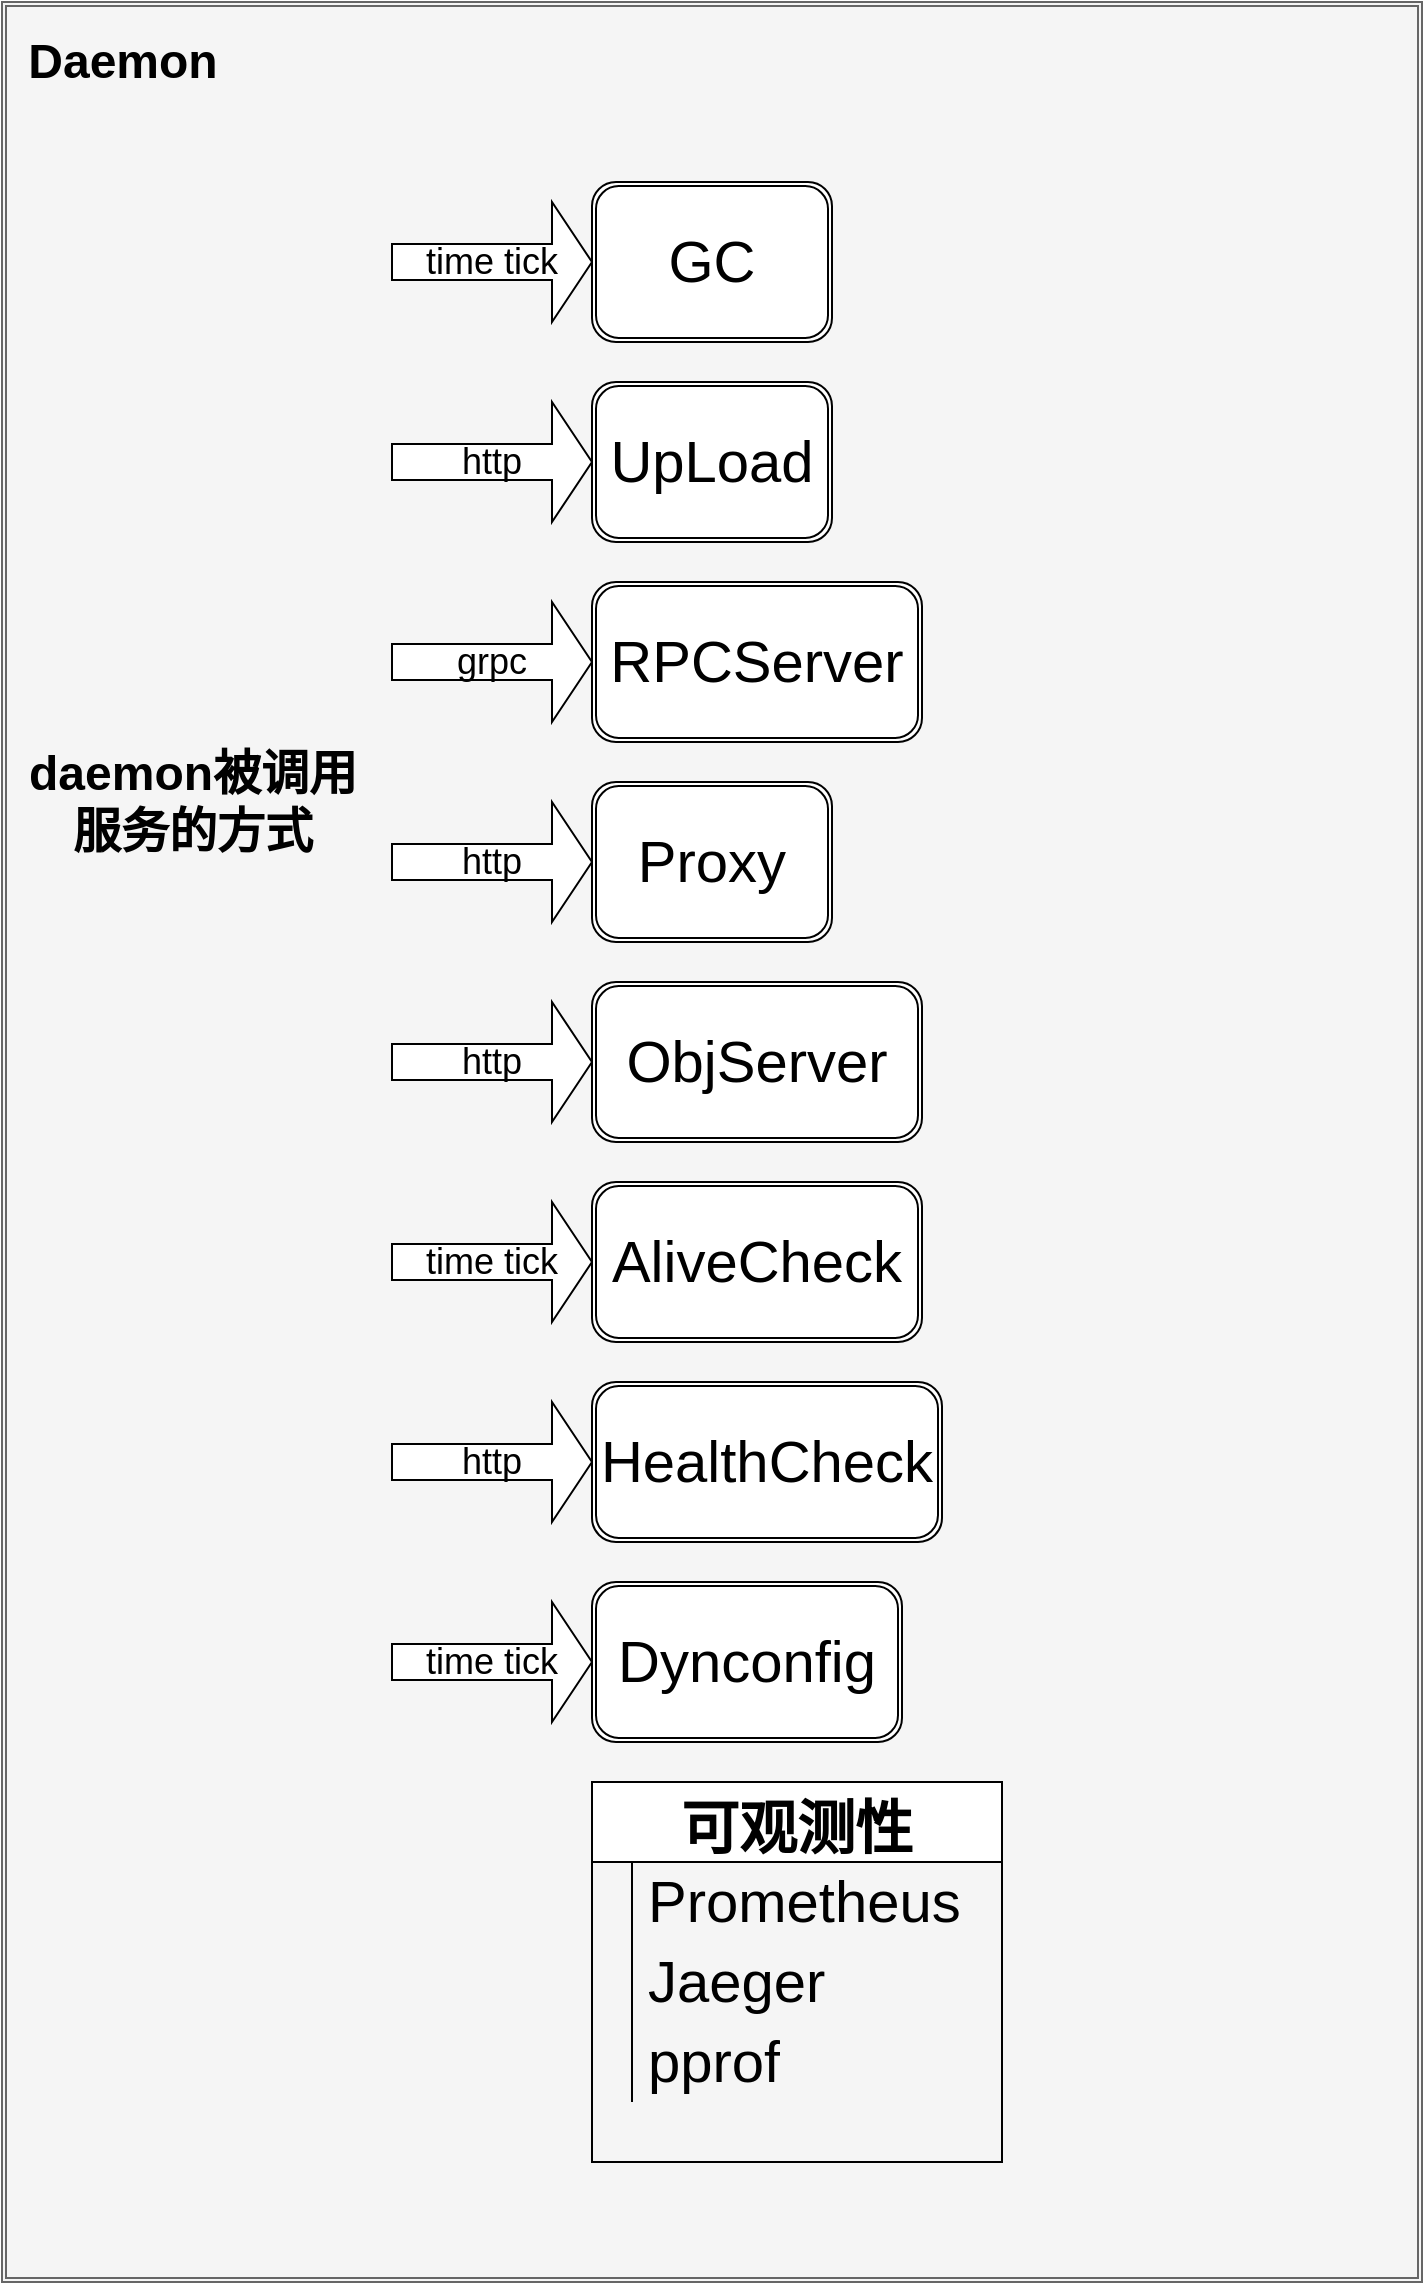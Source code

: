 <mxfile version="20.1.3" type="github">
  <diagram id="9Ytio7iipGF_m_s8Qt3p" name="第 1 页">
    <mxGraphModel dx="1426" dy="825" grid="1" gridSize="10" guides="1" tooltips="1" connect="1" arrows="1" fold="1" page="1" pageScale="1" pageWidth="827" pageHeight="1169" math="0" shadow="0">
      <root>
        <mxCell id="0" />
        <mxCell id="1" parent="0" />
        <mxCell id="RWXnwcosVp1NmUcBW_NO-2" value="" style="shape=ext;double=1;rounded=0;whiteSpace=wrap;html=1;fillColor=#f5f5f5;fontColor=#333333;strokeColor=#666666;" vertex="1" parent="1">
          <mxGeometry x="50" y="60" width="710" height="1140" as="geometry" />
        </mxCell>
        <mxCell id="RWXnwcosVp1NmUcBW_NO-3" value="Daemon" style="text;strokeColor=none;fillColor=none;html=1;fontSize=24;fontStyle=1;verticalAlign=middle;align=center;" vertex="1" parent="1">
          <mxGeometry x="60" y="70" width="100" height="40" as="geometry" />
        </mxCell>
        <mxCell id="RWXnwcosVp1NmUcBW_NO-6" value="GC" style="shape=ext;double=1;rounded=1;whiteSpace=wrap;html=1;fontSize=29;" vertex="1" parent="1">
          <mxGeometry x="345" y="150" width="120" height="80" as="geometry" />
        </mxCell>
        <mxCell id="RWXnwcosVp1NmUcBW_NO-7" value="UpLoad" style="shape=ext;double=1;rounded=1;whiteSpace=wrap;html=1;fontSize=29;" vertex="1" parent="1">
          <mxGeometry x="345" y="250" width="120" height="80" as="geometry" />
        </mxCell>
        <mxCell id="RWXnwcosVp1NmUcBW_NO-8" value="RPCServer" style="shape=ext;double=1;rounded=1;whiteSpace=wrap;html=1;fontSize=29;" vertex="1" parent="1">
          <mxGeometry x="345" y="350" width="165" height="80" as="geometry" />
        </mxCell>
        <mxCell id="RWXnwcosVp1NmUcBW_NO-9" value="Proxy" style="shape=ext;double=1;rounded=1;whiteSpace=wrap;html=1;fontSize=29;" vertex="1" parent="1">
          <mxGeometry x="345" y="450" width="120" height="80" as="geometry" />
        </mxCell>
        <mxCell id="RWXnwcosVp1NmUcBW_NO-10" value="ObjServer" style="shape=ext;double=1;rounded=1;whiteSpace=wrap;html=1;fontSize=29;" vertex="1" parent="1">
          <mxGeometry x="345" y="550" width="165" height="80" as="geometry" />
        </mxCell>
        <mxCell id="RWXnwcosVp1NmUcBW_NO-11" value="AliveCheck" style="shape=ext;double=1;rounded=1;whiteSpace=wrap;html=1;fontSize=29;" vertex="1" parent="1">
          <mxGeometry x="345" y="650" width="165" height="80" as="geometry" />
        </mxCell>
        <mxCell id="RWXnwcosVp1NmUcBW_NO-12" value="HealthCheck" style="shape=ext;double=1;rounded=1;whiteSpace=wrap;html=1;fontSize=29;" vertex="1" parent="1">
          <mxGeometry x="345" y="750" width="175" height="80" as="geometry" />
        </mxCell>
        <mxCell id="RWXnwcosVp1NmUcBW_NO-40" value="可观测性" style="shape=table;startSize=40;container=1;collapsible=0;childLayout=tableLayout;fixedRows=1;rowLines=0;fontStyle=1;fontSize=29;" vertex="1" parent="1">
          <mxGeometry x="345" y="950" width="205" height="190" as="geometry" />
        </mxCell>
        <mxCell id="RWXnwcosVp1NmUcBW_NO-41" value="" style="shape=tableRow;horizontal=0;startSize=0;swimlaneHead=0;swimlaneBody=0;top=0;left=0;bottom=0;right=0;collapsible=0;dropTarget=0;fillColor=none;points=[[0,0.5],[1,0.5]];portConstraint=eastwest;fontSize=29;" vertex="1" parent="RWXnwcosVp1NmUcBW_NO-40">
          <mxGeometry y="40" width="205" height="40" as="geometry" />
        </mxCell>
        <mxCell id="RWXnwcosVp1NmUcBW_NO-42" value="" style="shape=partialRectangle;html=1;whiteSpace=wrap;connectable=0;fillColor=none;top=0;left=0;bottom=0;right=0;overflow=hidden;pointerEvents=1;fontSize=29;" vertex="1" parent="RWXnwcosVp1NmUcBW_NO-41">
          <mxGeometry width="20" height="40" as="geometry">
            <mxRectangle width="20" height="40" as="alternateBounds" />
          </mxGeometry>
        </mxCell>
        <mxCell id="RWXnwcosVp1NmUcBW_NO-43" value="Prometheus" style="shape=partialRectangle;html=1;whiteSpace=wrap;connectable=0;fillColor=none;top=0;left=0;bottom=0;right=0;align=left;spacingLeft=6;overflow=hidden;fontSize=29;" vertex="1" parent="RWXnwcosVp1NmUcBW_NO-41">
          <mxGeometry x="20" width="185" height="40" as="geometry">
            <mxRectangle width="185" height="40" as="alternateBounds" />
          </mxGeometry>
        </mxCell>
        <mxCell id="RWXnwcosVp1NmUcBW_NO-44" value="" style="shape=tableRow;horizontal=0;startSize=0;swimlaneHead=0;swimlaneBody=0;top=0;left=0;bottom=0;right=0;collapsible=0;dropTarget=0;fillColor=none;points=[[0,0.5],[1,0.5]];portConstraint=eastwest;fontSize=29;" vertex="1" parent="RWXnwcosVp1NmUcBW_NO-40">
          <mxGeometry y="80" width="205" height="40" as="geometry" />
        </mxCell>
        <mxCell id="RWXnwcosVp1NmUcBW_NO-45" value="" style="shape=partialRectangle;html=1;whiteSpace=wrap;connectable=0;fillColor=none;top=0;left=0;bottom=0;right=0;overflow=hidden;fontSize=29;" vertex="1" parent="RWXnwcosVp1NmUcBW_NO-44">
          <mxGeometry width="20" height="40" as="geometry">
            <mxRectangle width="20" height="40" as="alternateBounds" />
          </mxGeometry>
        </mxCell>
        <mxCell id="RWXnwcosVp1NmUcBW_NO-46" value="Jaeger" style="shape=partialRectangle;html=1;whiteSpace=wrap;connectable=0;fillColor=none;top=0;left=0;bottom=0;right=0;align=left;spacingLeft=6;overflow=hidden;fontSize=29;" vertex="1" parent="RWXnwcosVp1NmUcBW_NO-44">
          <mxGeometry x="20" width="185" height="40" as="geometry">
            <mxRectangle width="185" height="40" as="alternateBounds" />
          </mxGeometry>
        </mxCell>
        <mxCell id="RWXnwcosVp1NmUcBW_NO-47" value="" style="shape=tableRow;horizontal=0;startSize=0;swimlaneHead=0;swimlaneBody=0;top=0;left=0;bottom=0;right=0;collapsible=0;dropTarget=0;fillColor=none;points=[[0,0.5],[1,0.5]];portConstraint=eastwest;fontSize=29;" vertex="1" parent="RWXnwcosVp1NmUcBW_NO-40">
          <mxGeometry y="120" width="205" height="40" as="geometry" />
        </mxCell>
        <mxCell id="RWXnwcosVp1NmUcBW_NO-48" value="" style="shape=partialRectangle;html=1;whiteSpace=wrap;connectable=0;fillColor=none;top=0;left=0;bottom=0;right=0;overflow=hidden;fontSize=29;" vertex="1" parent="RWXnwcosVp1NmUcBW_NO-47">
          <mxGeometry width="20" height="40" as="geometry">
            <mxRectangle width="20" height="40" as="alternateBounds" />
          </mxGeometry>
        </mxCell>
        <mxCell id="RWXnwcosVp1NmUcBW_NO-49" value="pprof" style="shape=partialRectangle;html=1;whiteSpace=wrap;connectable=0;fillColor=none;top=0;left=0;bottom=0;right=0;align=left;spacingLeft=6;overflow=hidden;fontSize=29;" vertex="1" parent="RWXnwcosVp1NmUcBW_NO-47">
          <mxGeometry x="20" width="185" height="40" as="geometry">
            <mxRectangle width="185" height="40" as="alternateBounds" />
          </mxGeometry>
        </mxCell>
        <mxCell id="RWXnwcosVp1NmUcBW_NO-53" value="Dynconfig" style="shape=ext;double=1;rounded=1;whiteSpace=wrap;html=1;fontSize=29;" vertex="1" parent="1">
          <mxGeometry x="345" y="850" width="155" height="80" as="geometry" />
        </mxCell>
        <mxCell id="RWXnwcosVp1NmUcBW_NO-55" value="http" style="shape=singleArrow;whiteSpace=wrap;html=1;fontSize=18;" vertex="1" parent="1">
          <mxGeometry x="245" y="260" width="100" height="60" as="geometry" />
        </mxCell>
        <mxCell id="RWXnwcosVp1NmUcBW_NO-56" value="grpc" style="shape=singleArrow;whiteSpace=wrap;html=1;fontSize=18;" vertex="1" parent="1">
          <mxGeometry x="245" y="360" width="100" height="60" as="geometry" />
        </mxCell>
        <mxCell id="RWXnwcosVp1NmUcBW_NO-57" value="http" style="shape=singleArrow;whiteSpace=wrap;html=1;fontSize=18;" vertex="1" parent="1">
          <mxGeometry x="245" y="460" width="100" height="60" as="geometry" />
        </mxCell>
        <mxCell id="RWXnwcosVp1NmUcBW_NO-58" value="&lt;div style=&quot;text-align: start;&quot;&gt;time tick&lt;/div&gt;" style="shape=singleArrow;whiteSpace=wrap;html=1;fontSize=18;" vertex="1" parent="1">
          <mxGeometry x="245" y="160" width="100" height="60" as="geometry" />
        </mxCell>
        <mxCell id="RWXnwcosVp1NmUcBW_NO-59" value="http" style="shape=singleArrow;whiteSpace=wrap;html=1;fontSize=18;" vertex="1" parent="1">
          <mxGeometry x="245" y="560" width="100" height="60" as="geometry" />
        </mxCell>
        <mxCell id="RWXnwcosVp1NmUcBW_NO-60" value="http" style="shape=singleArrow;whiteSpace=wrap;html=1;fontSize=18;" vertex="1" parent="1">
          <mxGeometry x="245" y="760" width="100" height="60" as="geometry" />
        </mxCell>
        <mxCell id="RWXnwcosVp1NmUcBW_NO-61" value="time tick" style="shape=singleArrow;whiteSpace=wrap;html=1;fontSize=18;" vertex="1" parent="1">
          <mxGeometry x="245" y="660" width="100" height="60" as="geometry" />
        </mxCell>
        <mxCell id="RWXnwcosVp1NmUcBW_NO-62" value="time tick" style="shape=singleArrow;whiteSpace=wrap;html=1;fontSize=18;" vertex="1" parent="1">
          <mxGeometry x="245" y="860" width="100" height="60" as="geometry" />
        </mxCell>
        <mxCell id="RWXnwcosVp1NmUcBW_NO-63" value="daemon被调用&lt;br&gt;服务的方式" style="text;strokeColor=none;fillColor=none;html=1;fontSize=24;fontStyle=1;verticalAlign=middle;align=center;" vertex="1" parent="1">
          <mxGeometry x="60" y="390" width="170" height="140" as="geometry" />
        </mxCell>
      </root>
    </mxGraphModel>
  </diagram>
</mxfile>
